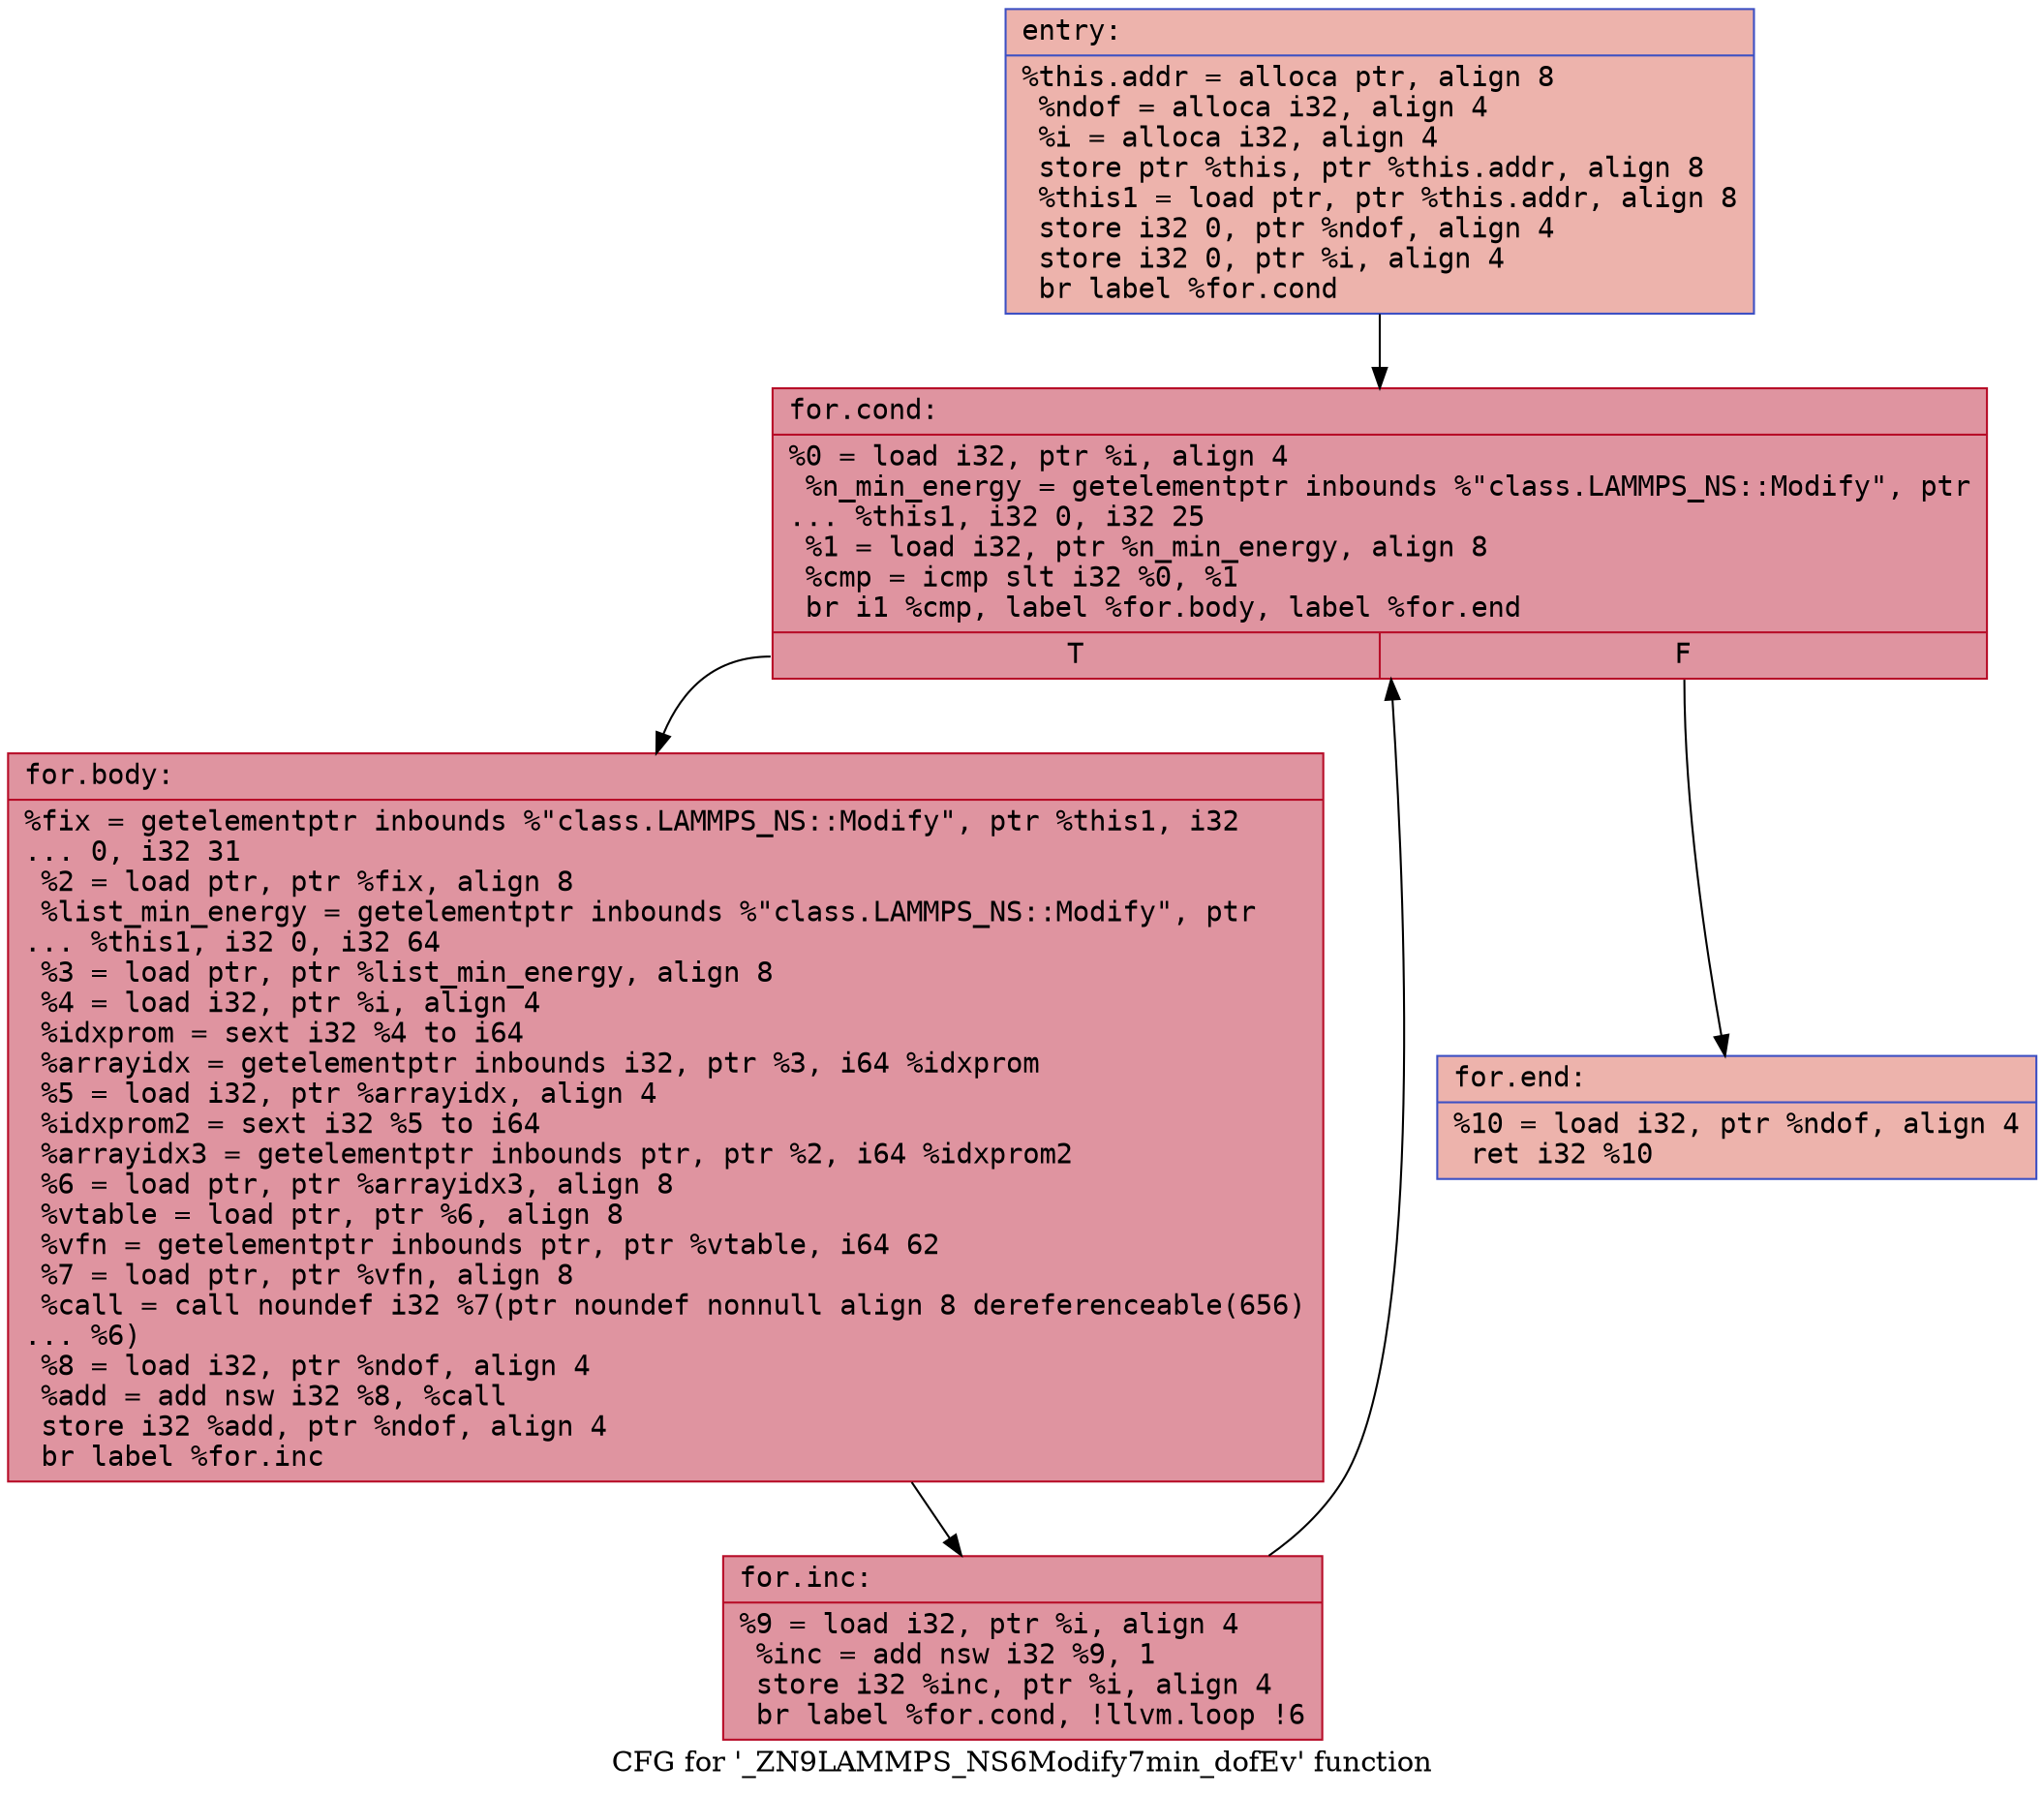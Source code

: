 digraph "CFG for '_ZN9LAMMPS_NS6Modify7min_dofEv' function" {
	label="CFG for '_ZN9LAMMPS_NS6Modify7min_dofEv' function";

	Node0x561f16307fa0 [shape=record,color="#3d50c3ff", style=filled, fillcolor="#d6524470" fontname="Courier",label="{entry:\l|  %this.addr = alloca ptr, align 8\l  %ndof = alloca i32, align 4\l  %i = alloca i32, align 4\l  store ptr %this, ptr %this.addr, align 8\l  %this1 = load ptr, ptr %this.addr, align 8\l  store i32 0, ptr %ndof, align 4\l  store i32 0, ptr %i, align 4\l  br label %for.cond\l}"];
	Node0x561f16307fa0 -> Node0x561f16308390[tooltip="entry -> for.cond\nProbability 100.00%" ];
	Node0x561f16308390 [shape=record,color="#b70d28ff", style=filled, fillcolor="#b70d2870" fontname="Courier",label="{for.cond:\l|  %0 = load i32, ptr %i, align 4\l  %n_min_energy = getelementptr inbounds %\"class.LAMMPS_NS::Modify\", ptr\l... %this1, i32 0, i32 25\l  %1 = load i32, ptr %n_min_energy, align 8\l  %cmp = icmp slt i32 %0, %1\l  br i1 %cmp, label %for.body, label %for.end\l|{<s0>T|<s1>F}}"];
	Node0x561f16308390:s0 -> Node0x561f16308720[tooltip="for.cond -> for.body\nProbability 96.88%" ];
	Node0x561f16308390:s1 -> Node0x561f163087a0[tooltip="for.cond -> for.end\nProbability 3.12%" ];
	Node0x561f16308720 [shape=record,color="#b70d28ff", style=filled, fillcolor="#b70d2870" fontname="Courier",label="{for.body:\l|  %fix = getelementptr inbounds %\"class.LAMMPS_NS::Modify\", ptr %this1, i32\l... 0, i32 31\l  %2 = load ptr, ptr %fix, align 8\l  %list_min_energy = getelementptr inbounds %\"class.LAMMPS_NS::Modify\", ptr\l... %this1, i32 0, i32 64\l  %3 = load ptr, ptr %list_min_energy, align 8\l  %4 = load i32, ptr %i, align 4\l  %idxprom = sext i32 %4 to i64\l  %arrayidx = getelementptr inbounds i32, ptr %3, i64 %idxprom\l  %5 = load i32, ptr %arrayidx, align 4\l  %idxprom2 = sext i32 %5 to i64\l  %arrayidx3 = getelementptr inbounds ptr, ptr %2, i64 %idxprom2\l  %6 = load ptr, ptr %arrayidx3, align 8\l  %vtable = load ptr, ptr %6, align 8\l  %vfn = getelementptr inbounds ptr, ptr %vtable, i64 62\l  %7 = load ptr, ptr %vfn, align 8\l  %call = call noundef i32 %7(ptr noundef nonnull align 8 dereferenceable(656)\l... %6)\l  %8 = load i32, ptr %ndof, align 4\l  %add = add nsw i32 %8, %call\l  store i32 %add, ptr %ndof, align 4\l  br label %for.inc\l}"];
	Node0x561f16308720 -> Node0x561f16309570[tooltip="for.body -> for.inc\nProbability 100.00%" ];
	Node0x561f16309570 [shape=record,color="#b70d28ff", style=filled, fillcolor="#b70d2870" fontname="Courier",label="{for.inc:\l|  %9 = load i32, ptr %i, align 4\l  %inc = add nsw i32 %9, 1\l  store i32 %inc, ptr %i, align 4\l  br label %for.cond, !llvm.loop !6\l}"];
	Node0x561f16309570 -> Node0x561f16308390[tooltip="for.inc -> for.cond\nProbability 100.00%" ];
	Node0x561f163087a0 [shape=record,color="#3d50c3ff", style=filled, fillcolor="#d6524470" fontname="Courier",label="{for.end:\l|  %10 = load i32, ptr %ndof, align 4\l  ret i32 %10\l}"];
}
